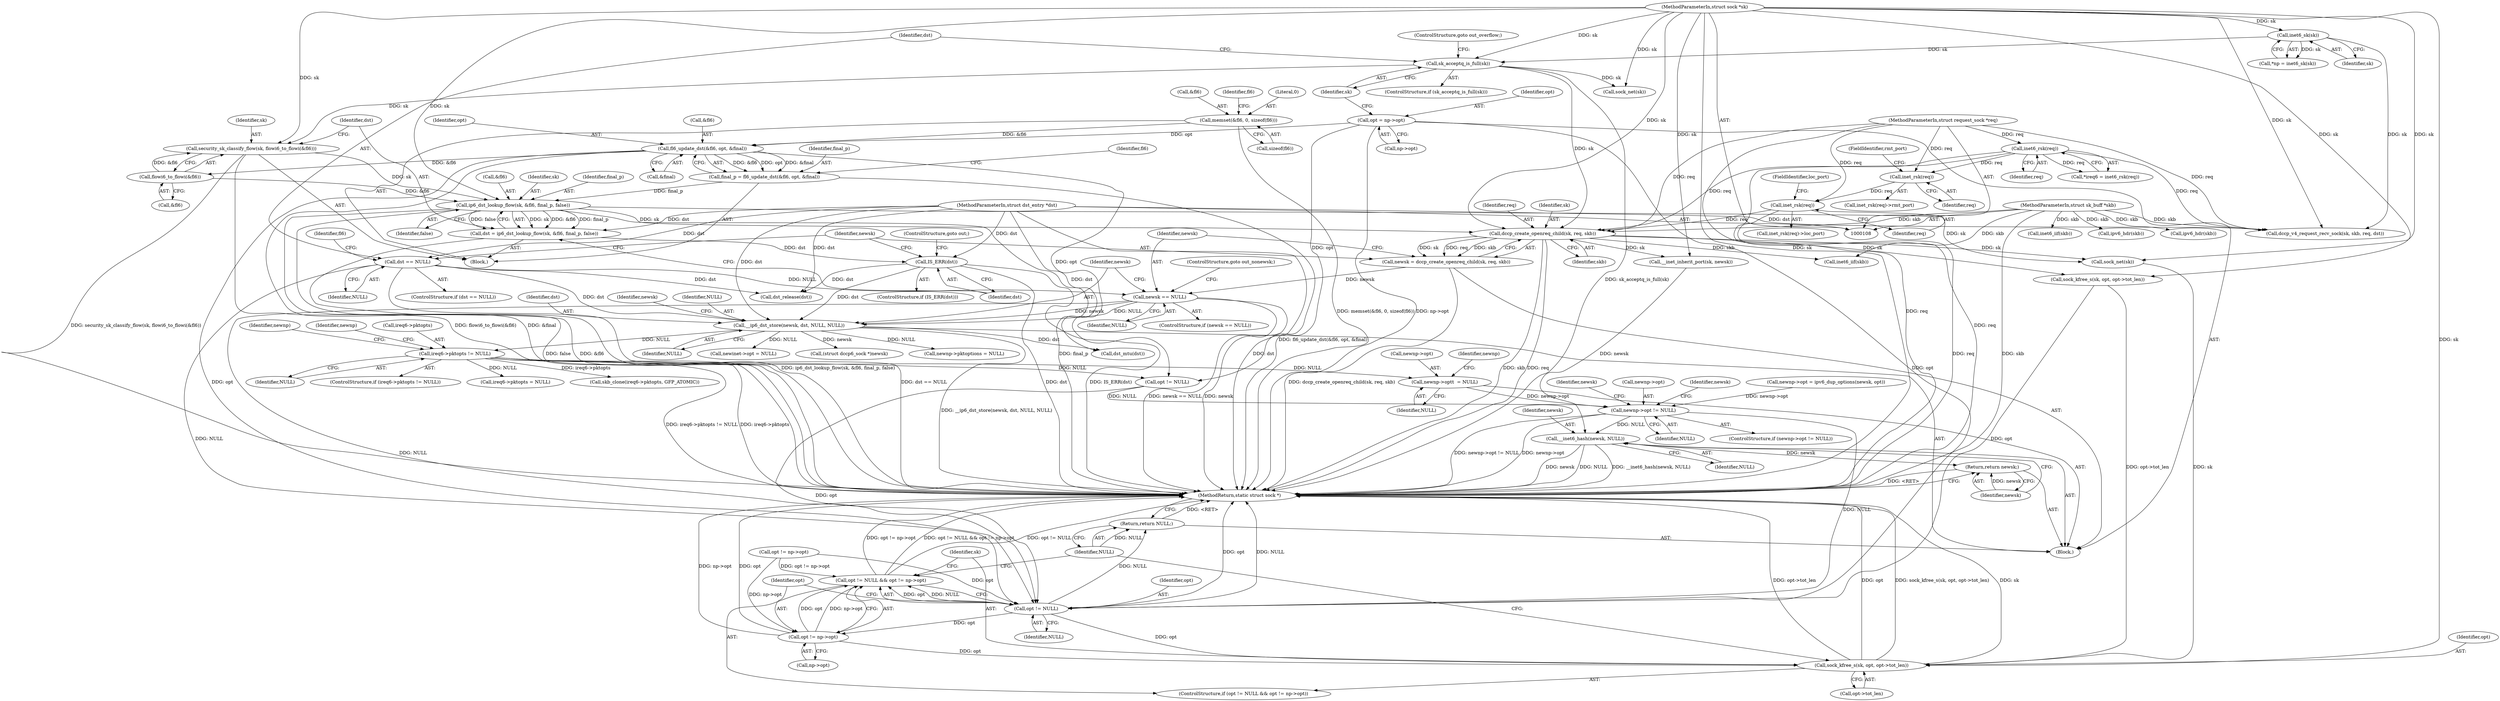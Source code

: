 digraph "0_linux_f6d8bd051c391c1c0458a30b2a7abcd939329259_1@pointer" {
"1000484" [label="(Call,newnp->opt\t  = NULL)"];
"1000451" [label="(Call,ireq6->pktopts != NULL)"];
"1000350" [label="(Call,__ip6_dst_store(newsk, dst, NULL, NULL))"];
"1000346" [label="(Call,newsk == NULL)"];
"1000339" [label="(Call,newsk = dccp_create_openreq_child(sk, req, skb))"];
"1000341" [label="(Call,dccp_create_openreq_child(sk, req, skb))"];
"1000251" [label="(Call,sk_acceptq_is_full(sk))"];
"1000123" [label="(Call,inet6_sk(sk))"];
"1000109" [label="(MethodParameterIn,struct sock *sk)"];
"1000329" [label="(Call,ip6_dst_lookup_flow(sk, &fl6, final_p, false))"];
"1000322" [label="(Call,security_sk_classify_flow(sk, flowi6_to_flowi(&fl6)))"];
"1000324" [label="(Call,flowi6_to_flowi(&fl6))"];
"1000284" [label="(Call,fl6_update_dst(&fl6, opt, &final))"];
"1000262" [label="(Call,memset(&fl6, 0, sizeof(fl6)))"];
"1000245" [label="(Call,opt = np->opt)"];
"1000282" [label="(Call,final_p = fl6_update_dst(&fl6, opt, &final))"];
"1000117" [label="(Call,inet6_rsk(req))"];
"1000111" [label="(MethodParameterIn,struct request_sock *req)"];
"1000319" [label="(Call,inet_rsk(req))"];
"1000311" [label="(Call,inet_rsk(req))"];
"1000110" [label="(MethodParameterIn,struct sk_buff *skb)"];
"1000255" [label="(Call,dst == NULL)"];
"1000112" [label="(MethodParameterIn,struct dst_entry *dst)"];
"1000336" [label="(Call,IS_ERR(dst))"];
"1000327" [label="(Call,dst = ip6_dst_lookup_flow(sk, &fl6, final_p, false))"];
"1000534" [label="(Call,newnp->opt != NULL)"];
"1000583" [label="(Call,__inet6_hash(newsk, NULL))"];
"1000586" [label="(Return,return newsk;)"];
"1000603" [label="(Call,opt != NULL)"];
"1000602" [label="(Call,opt != NULL && opt != np->opt)"];
"1000606" [label="(Call,opt != np->opt)"];
"1000611" [label="(Call,sock_kfree_s(sk, opt, opt->tot_len))"];
"1000617" [label="(Return,return NULL;)"];
"1000335" [label="(ControlStructure,if (IS_ERR(dst)))"];
"1000504" [label="(Call,opt != NULL)"];
"1000257" [label="(Identifier,NULL)"];
"1000284" [label="(Call,fl6_update_dst(&fl6, opt, &final))"];
"1000343" [label="(Identifier,req)"];
"1000612" [label="(Identifier,sk)"];
"1000533" [label="(ControlStructure,if (newnp->opt != NULL))"];
"1000255" [label="(Call,dst == NULL)"];
"1000323" [label="(Identifier,sk)"];
"1000337" [label="(Identifier,dst)"];
"1000347" [label="(Identifier,newsk)"];
"1000265" [label="(Literal,0)"];
"1000350" [label="(Call,__ip6_dst_store(newsk, dst, NULL, NULL))"];
"1000319" [label="(Call,inet_rsk(req))"];
"1000340" [label="(Identifier,newsk)"];
"1000263" [label="(Call,&fl6)"];
"1000256" [label="(Identifier,dst)"];
"1000445" [label="(Call,newnp->pktoptions = NULL)"];
"1000619" [label="(MethodReturn,static struct sock *)"];
"1000613" [label="(Identifier,opt)"];
"1000451" [label="(Call,ireq6->pktopts != NULL)"];
"1000121" [label="(Call,*np = inet6_sk(sk))"];
"1000266" [label="(Call,sizeof(fl6))"];
"1000603" [label="(Call,opt != NULL)"];
"1000491" [label="(Identifier,newnp)"];
"1000313" [label="(FieldIdentifier,rmt_port)"];
"1000429" [label="(Call,newinet->opt = NULL)"];
"1000285" [label="(Call,&fl6)"];
"1000139" [label="(Call,dccp_v4_request_recv_sock(sk, skb, req, dst))"];
"1000542" [label="(Identifier,newsk)"];
"1000521" [label="(Call,sock_kfree_s(sk, opt, opt->tot_len))"];
"1000485" [label="(Call,newnp->opt)"];
"1000227" [label="(Call,inet6_iif(skb))"];
"1000311" [label="(Call,inet_rsk(req))"];
"1000590" [label="(Call,sock_net(sk))"];
"1000461" [label="(Call,skb_clone(ireq6->pktopts, GFP_ATOMIC))"];
"1000258" [label="(Block,)"];
"1000270" [label="(Identifier,fl6)"];
"1000251" [label="(Call,sk_acceptq_is_full(sk))"];
"1000583" [label="(Call,__inet6_hash(newsk, NULL))"];
"1000328" [label="(Identifier,dst)"];
"1000354" [label="(Identifier,NULL)"];
"1000617" [label="(Return,return NULL;)"];
"1000336" [label="(Call,IS_ERR(dst))"];
"1000293" [label="(Identifier,fl6)"];
"1000334" [label="(Identifier,false)"];
"1000601" [label="(ControlStructure,if (opt != NULL && opt != np->opt))"];
"1000584" [label="(Identifier,newsk)"];
"1000486" [label="(Identifier,newnp)"];
"1000346" [label="(Call,newsk == NULL)"];
"1000606" [label="(Call,opt != np->opt)"];
"1000345" [label="(ControlStructure,if (newsk == NULL))"];
"1000333" [label="(Identifier,final_p)"];
"1000124" [label="(Identifier,sk)"];
"1000459" [label="(Identifier,newnp)"];
"1000264" [label="(Identifier,fl6)"];
"1000325" [label="(Call,&fl6)"];
"1000320" [label="(Identifier,req)"];
"1000283" [label="(Identifier,final_p)"];
"1000352" [label="(Identifier,dst)"];
"1000338" [label="(ControlStructure,goto out;)"];
"1000331" [label="(Call,&fl6)"];
"1000329" [label="(Call,ip6_dst_lookup_flow(sk, &fl6, final_p, false))"];
"1000594" [label="(Call,dst_release(dst))"];
"1000605" [label="(Identifier,NULL)"];
"1000585" [label="(Identifier,NULL)"];
"1000247" [label="(Call,np->opt)"];
"1000327" [label="(Call,dst = ip6_dst_lookup_flow(sk, &fl6, final_p, false))"];
"1000246" [label="(Identifier,opt)"];
"1000493" [label="(Call,inet6_iif(skb))"];
"1000488" [label="(Identifier,NULL)"];
"1000253" [label="(ControlStructure,goto out_overflow;)"];
"1000538" [label="(Identifier,NULL)"];
"1000234" [label="(Call,ipv6_hdr(skb))"];
"1000614" [label="(Call,opt->tot_len)"];
"1000342" [label="(Identifier,sk)"];
"1000534" [label="(Call,newnp->opt != NULL)"];
"1000611" [label="(Call,sock_kfree_s(sk, opt, opt->tot_len))"];
"1000351" [label="(Identifier,newsk)"];
"1000339" [label="(Call,newsk = dccp_create_openreq_child(sk, req, skb))"];
"1000557" [label="(Call,dst_mtu(dst))"];
"1000250" [label="(ControlStructure,if (sk_acceptq_is_full(sk)))"];
"1000310" [label="(Call,inet_rsk(req)->rmt_port)"];
"1000312" [label="(Identifier,req)"];
"1000330" [label="(Identifier,sk)"];
"1000109" [label="(MethodParameterIn,struct sock *sk)"];
"1000110" [label="(MethodParameterIn,struct sk_buff *skb)"];
"1000607" [label="(Identifier,opt)"];
"1000113" [label="(Block,)"];
"1000117" [label="(Call,inet6_rsk(req))"];
"1000288" [label="(Call,&final)"];
"1000484" [label="(Call,newnp->opt\t  = NULL)"];
"1000318" [label="(Call,inet_rsk(req)->loc_port)"];
"1000508" [label="(Call,newnp->opt = ipv6_dup_options(newsk, opt))"];
"1000455" [label="(Identifier,NULL)"];
"1000341" [label="(Call,dccp_create_openreq_child(sk, req, skb))"];
"1000450" [label="(ControlStructure,if (ireq6->pktopts != NULL))"];
"1000115" [label="(Call,*ireq6 = inet6_rsk(req))"];
"1000321" [label="(FieldIdentifier,loc_port)"];
"1000598" [label="(Call,sock_net(sk))"];
"1000282" [label="(Call,final_p = fl6_update_dst(&fl6, opt, &final))"];
"1000587" [label="(Identifier,newsk)"];
"1000349" [label="(ControlStructure,goto out_nonewsk;)"];
"1000575" [label="(Call,__inet_inherit_port(sk, newsk))"];
"1000322" [label="(Call,security_sk_classify_flow(sk, flowi6_to_flowi(&fl6)))"];
"1000556" [label="(Identifier,newsk)"];
"1000348" [label="(Identifier,NULL)"];
"1000535" [label="(Call,newnp->opt)"];
"1000254" [label="(ControlStructure,if (dst == NULL))"];
"1000262" [label="(Call,memset(&fl6, 0, sizeof(fl6)))"];
"1000357" [label="(Identifier,newsk)"];
"1000618" [label="(Identifier,NULL)"];
"1000586" [label="(Return,return newsk;)"];
"1000245" [label="(Call,opt = np->opt)"];
"1000123" [label="(Call,inet6_sk(sk))"];
"1000516" [label="(Call,opt != np->opt)"];
"1000353" [label="(Identifier,NULL)"];
"1000112" [label="(MethodParameterIn,struct dst_entry *dst)"];
"1000287" [label="(Identifier,opt)"];
"1000470" [label="(Call,ireq6->pktopts = NULL)"];
"1000371" [label="(Call,(struct dccp6_sock *)newsk)"];
"1000602" [label="(Call,opt != NULL && opt != np->opt)"];
"1000344" [label="(Identifier,skb)"];
"1000452" [label="(Call,ireq6->pktopts)"];
"1000252" [label="(Identifier,sk)"];
"1000324" [label="(Call,flowi6_to_flowi(&fl6))"];
"1000604" [label="(Identifier,opt)"];
"1000111" [label="(MethodParameterIn,struct request_sock *req)"];
"1000500" [label="(Call,ipv6_hdr(skb))"];
"1000118" [label="(Identifier,req)"];
"1000608" [label="(Call,np->opt)"];
"1000484" -> "1000113"  [label="AST: "];
"1000484" -> "1000488"  [label="CFG: "];
"1000485" -> "1000484"  [label="AST: "];
"1000488" -> "1000484"  [label="AST: "];
"1000491" -> "1000484"  [label="CFG: "];
"1000451" -> "1000484"  [label="DDG: NULL"];
"1000484" -> "1000534"  [label="DDG: newnp->opt"];
"1000451" -> "1000450"  [label="AST: "];
"1000451" -> "1000455"  [label="CFG: "];
"1000452" -> "1000451"  [label="AST: "];
"1000455" -> "1000451"  [label="AST: "];
"1000459" -> "1000451"  [label="CFG: "];
"1000486" -> "1000451"  [label="CFG: "];
"1000451" -> "1000619"  [label="DDG: ireq6->pktopts"];
"1000451" -> "1000619"  [label="DDG: ireq6->pktopts != NULL"];
"1000350" -> "1000451"  [label="DDG: NULL"];
"1000451" -> "1000461"  [label="DDG: ireq6->pktopts"];
"1000451" -> "1000470"  [label="DDG: NULL"];
"1000451" -> "1000504"  [label="DDG: NULL"];
"1000350" -> "1000113"  [label="AST: "];
"1000350" -> "1000354"  [label="CFG: "];
"1000351" -> "1000350"  [label="AST: "];
"1000352" -> "1000350"  [label="AST: "];
"1000353" -> "1000350"  [label="AST: "];
"1000354" -> "1000350"  [label="AST: "];
"1000357" -> "1000350"  [label="CFG: "];
"1000350" -> "1000619"  [label="DDG: __ip6_dst_store(newsk, dst, NULL, NULL)"];
"1000346" -> "1000350"  [label="DDG: newsk"];
"1000346" -> "1000350"  [label="DDG: NULL"];
"1000255" -> "1000350"  [label="DDG: dst"];
"1000336" -> "1000350"  [label="DDG: dst"];
"1000112" -> "1000350"  [label="DDG: dst"];
"1000350" -> "1000371"  [label="DDG: newsk"];
"1000350" -> "1000429"  [label="DDG: NULL"];
"1000350" -> "1000445"  [label="DDG: NULL"];
"1000350" -> "1000557"  [label="DDG: dst"];
"1000346" -> "1000345"  [label="AST: "];
"1000346" -> "1000348"  [label="CFG: "];
"1000347" -> "1000346"  [label="AST: "];
"1000348" -> "1000346"  [label="AST: "];
"1000349" -> "1000346"  [label="CFG: "];
"1000351" -> "1000346"  [label="CFG: "];
"1000346" -> "1000619"  [label="DDG: newsk"];
"1000346" -> "1000619"  [label="DDG: newsk == NULL"];
"1000339" -> "1000346"  [label="DDG: newsk"];
"1000255" -> "1000346"  [label="DDG: NULL"];
"1000346" -> "1000603"  [label="DDG: NULL"];
"1000339" -> "1000113"  [label="AST: "];
"1000339" -> "1000341"  [label="CFG: "];
"1000340" -> "1000339"  [label="AST: "];
"1000341" -> "1000339"  [label="AST: "];
"1000347" -> "1000339"  [label="CFG: "];
"1000339" -> "1000619"  [label="DDG: dccp_create_openreq_child(sk, req, skb)"];
"1000341" -> "1000339"  [label="DDG: sk"];
"1000341" -> "1000339"  [label="DDG: req"];
"1000341" -> "1000339"  [label="DDG: skb"];
"1000341" -> "1000344"  [label="CFG: "];
"1000342" -> "1000341"  [label="AST: "];
"1000343" -> "1000341"  [label="AST: "];
"1000344" -> "1000341"  [label="AST: "];
"1000341" -> "1000619"  [label="DDG: skb"];
"1000341" -> "1000619"  [label="DDG: req"];
"1000251" -> "1000341"  [label="DDG: sk"];
"1000329" -> "1000341"  [label="DDG: sk"];
"1000109" -> "1000341"  [label="DDG: sk"];
"1000117" -> "1000341"  [label="DDG: req"];
"1000319" -> "1000341"  [label="DDG: req"];
"1000111" -> "1000341"  [label="DDG: req"];
"1000110" -> "1000341"  [label="DDG: skb"];
"1000341" -> "1000493"  [label="DDG: skb"];
"1000341" -> "1000521"  [label="DDG: sk"];
"1000341" -> "1000575"  [label="DDG: sk"];
"1000341" -> "1000598"  [label="DDG: sk"];
"1000251" -> "1000250"  [label="AST: "];
"1000251" -> "1000252"  [label="CFG: "];
"1000252" -> "1000251"  [label="AST: "];
"1000253" -> "1000251"  [label="CFG: "];
"1000256" -> "1000251"  [label="CFG: "];
"1000251" -> "1000619"  [label="DDG: sk_acceptq_is_full(sk)"];
"1000123" -> "1000251"  [label="DDG: sk"];
"1000109" -> "1000251"  [label="DDG: sk"];
"1000251" -> "1000322"  [label="DDG: sk"];
"1000251" -> "1000590"  [label="DDG: sk"];
"1000123" -> "1000121"  [label="AST: "];
"1000123" -> "1000124"  [label="CFG: "];
"1000124" -> "1000123"  [label="AST: "];
"1000121" -> "1000123"  [label="CFG: "];
"1000123" -> "1000121"  [label="DDG: sk"];
"1000109" -> "1000123"  [label="DDG: sk"];
"1000123" -> "1000139"  [label="DDG: sk"];
"1000109" -> "1000108"  [label="AST: "];
"1000109" -> "1000619"  [label="DDG: sk"];
"1000109" -> "1000139"  [label="DDG: sk"];
"1000109" -> "1000322"  [label="DDG: sk"];
"1000109" -> "1000329"  [label="DDG: sk"];
"1000109" -> "1000521"  [label="DDG: sk"];
"1000109" -> "1000575"  [label="DDG: sk"];
"1000109" -> "1000590"  [label="DDG: sk"];
"1000109" -> "1000598"  [label="DDG: sk"];
"1000109" -> "1000611"  [label="DDG: sk"];
"1000329" -> "1000327"  [label="AST: "];
"1000329" -> "1000334"  [label="CFG: "];
"1000330" -> "1000329"  [label="AST: "];
"1000331" -> "1000329"  [label="AST: "];
"1000333" -> "1000329"  [label="AST: "];
"1000334" -> "1000329"  [label="AST: "];
"1000327" -> "1000329"  [label="CFG: "];
"1000329" -> "1000619"  [label="DDG: false"];
"1000329" -> "1000619"  [label="DDG: &fl6"];
"1000329" -> "1000619"  [label="DDG: final_p"];
"1000329" -> "1000327"  [label="DDG: sk"];
"1000329" -> "1000327"  [label="DDG: &fl6"];
"1000329" -> "1000327"  [label="DDG: final_p"];
"1000329" -> "1000327"  [label="DDG: false"];
"1000322" -> "1000329"  [label="DDG: sk"];
"1000324" -> "1000329"  [label="DDG: &fl6"];
"1000282" -> "1000329"  [label="DDG: final_p"];
"1000329" -> "1000598"  [label="DDG: sk"];
"1000322" -> "1000258"  [label="AST: "];
"1000322" -> "1000324"  [label="CFG: "];
"1000323" -> "1000322"  [label="AST: "];
"1000324" -> "1000322"  [label="AST: "];
"1000328" -> "1000322"  [label="CFG: "];
"1000322" -> "1000619"  [label="DDG: flowi6_to_flowi(&fl6)"];
"1000322" -> "1000619"  [label="DDG: security_sk_classify_flow(sk, flowi6_to_flowi(&fl6))"];
"1000324" -> "1000322"  [label="DDG: &fl6"];
"1000324" -> "1000325"  [label="CFG: "];
"1000325" -> "1000324"  [label="AST: "];
"1000284" -> "1000324"  [label="DDG: &fl6"];
"1000284" -> "1000282"  [label="AST: "];
"1000284" -> "1000288"  [label="CFG: "];
"1000285" -> "1000284"  [label="AST: "];
"1000287" -> "1000284"  [label="AST: "];
"1000288" -> "1000284"  [label="AST: "];
"1000282" -> "1000284"  [label="CFG: "];
"1000284" -> "1000619"  [label="DDG: &final"];
"1000284" -> "1000282"  [label="DDG: &fl6"];
"1000284" -> "1000282"  [label="DDG: opt"];
"1000284" -> "1000282"  [label="DDG: &final"];
"1000262" -> "1000284"  [label="DDG: &fl6"];
"1000245" -> "1000284"  [label="DDG: opt"];
"1000284" -> "1000504"  [label="DDG: opt"];
"1000284" -> "1000603"  [label="DDG: opt"];
"1000262" -> "1000258"  [label="AST: "];
"1000262" -> "1000266"  [label="CFG: "];
"1000263" -> "1000262"  [label="AST: "];
"1000265" -> "1000262"  [label="AST: "];
"1000266" -> "1000262"  [label="AST: "];
"1000270" -> "1000262"  [label="CFG: "];
"1000262" -> "1000619"  [label="DDG: memset(&fl6, 0, sizeof(fl6))"];
"1000245" -> "1000113"  [label="AST: "];
"1000245" -> "1000247"  [label="CFG: "];
"1000246" -> "1000245"  [label="AST: "];
"1000247" -> "1000245"  [label="AST: "];
"1000252" -> "1000245"  [label="CFG: "];
"1000245" -> "1000619"  [label="DDG: np->opt"];
"1000245" -> "1000504"  [label="DDG: opt"];
"1000245" -> "1000603"  [label="DDG: opt"];
"1000282" -> "1000258"  [label="AST: "];
"1000283" -> "1000282"  [label="AST: "];
"1000293" -> "1000282"  [label="CFG: "];
"1000282" -> "1000619"  [label="DDG: fl6_update_dst(&fl6, opt, &final)"];
"1000117" -> "1000115"  [label="AST: "];
"1000117" -> "1000118"  [label="CFG: "];
"1000118" -> "1000117"  [label="AST: "];
"1000115" -> "1000117"  [label="CFG: "];
"1000117" -> "1000619"  [label="DDG: req"];
"1000117" -> "1000115"  [label="DDG: req"];
"1000111" -> "1000117"  [label="DDG: req"];
"1000117" -> "1000139"  [label="DDG: req"];
"1000117" -> "1000311"  [label="DDG: req"];
"1000111" -> "1000108"  [label="AST: "];
"1000111" -> "1000619"  [label="DDG: req"];
"1000111" -> "1000139"  [label="DDG: req"];
"1000111" -> "1000311"  [label="DDG: req"];
"1000111" -> "1000319"  [label="DDG: req"];
"1000319" -> "1000318"  [label="AST: "];
"1000319" -> "1000320"  [label="CFG: "];
"1000320" -> "1000319"  [label="AST: "];
"1000321" -> "1000319"  [label="CFG: "];
"1000319" -> "1000619"  [label="DDG: req"];
"1000311" -> "1000319"  [label="DDG: req"];
"1000311" -> "1000310"  [label="AST: "];
"1000311" -> "1000312"  [label="CFG: "];
"1000312" -> "1000311"  [label="AST: "];
"1000313" -> "1000311"  [label="CFG: "];
"1000110" -> "1000108"  [label="AST: "];
"1000110" -> "1000619"  [label="DDG: skb"];
"1000110" -> "1000139"  [label="DDG: skb"];
"1000110" -> "1000227"  [label="DDG: skb"];
"1000110" -> "1000234"  [label="DDG: skb"];
"1000110" -> "1000493"  [label="DDG: skb"];
"1000110" -> "1000500"  [label="DDG: skb"];
"1000255" -> "1000254"  [label="AST: "];
"1000255" -> "1000257"  [label="CFG: "];
"1000256" -> "1000255"  [label="AST: "];
"1000257" -> "1000255"  [label="AST: "];
"1000264" -> "1000255"  [label="CFG: "];
"1000340" -> "1000255"  [label="CFG: "];
"1000255" -> "1000619"  [label="DDG: dst == NULL"];
"1000112" -> "1000255"  [label="DDG: dst"];
"1000255" -> "1000594"  [label="DDG: dst"];
"1000255" -> "1000603"  [label="DDG: NULL"];
"1000112" -> "1000108"  [label="AST: "];
"1000112" -> "1000619"  [label="DDG: dst"];
"1000112" -> "1000139"  [label="DDG: dst"];
"1000112" -> "1000327"  [label="DDG: dst"];
"1000112" -> "1000336"  [label="DDG: dst"];
"1000112" -> "1000557"  [label="DDG: dst"];
"1000112" -> "1000594"  [label="DDG: dst"];
"1000336" -> "1000335"  [label="AST: "];
"1000336" -> "1000337"  [label="CFG: "];
"1000337" -> "1000336"  [label="AST: "];
"1000338" -> "1000336"  [label="CFG: "];
"1000340" -> "1000336"  [label="CFG: "];
"1000336" -> "1000619"  [label="DDG: IS_ERR(dst)"];
"1000336" -> "1000619"  [label="DDG: dst"];
"1000327" -> "1000336"  [label="DDG: dst"];
"1000336" -> "1000594"  [label="DDG: dst"];
"1000327" -> "1000258"  [label="AST: "];
"1000328" -> "1000327"  [label="AST: "];
"1000337" -> "1000327"  [label="CFG: "];
"1000327" -> "1000619"  [label="DDG: ip6_dst_lookup_flow(sk, &fl6, final_p, false)"];
"1000534" -> "1000533"  [label="AST: "];
"1000534" -> "1000538"  [label="CFG: "];
"1000535" -> "1000534"  [label="AST: "];
"1000538" -> "1000534"  [label="AST: "];
"1000542" -> "1000534"  [label="CFG: "];
"1000556" -> "1000534"  [label="CFG: "];
"1000534" -> "1000619"  [label="DDG: newnp->opt != NULL"];
"1000534" -> "1000619"  [label="DDG: newnp->opt"];
"1000508" -> "1000534"  [label="DDG: newnp->opt"];
"1000504" -> "1000534"  [label="DDG: NULL"];
"1000534" -> "1000583"  [label="DDG: NULL"];
"1000534" -> "1000603"  [label="DDG: NULL"];
"1000583" -> "1000113"  [label="AST: "];
"1000583" -> "1000585"  [label="CFG: "];
"1000584" -> "1000583"  [label="AST: "];
"1000585" -> "1000583"  [label="AST: "];
"1000587" -> "1000583"  [label="CFG: "];
"1000583" -> "1000619"  [label="DDG: __inet6_hash(newsk, NULL)"];
"1000583" -> "1000619"  [label="DDG: newsk"];
"1000583" -> "1000619"  [label="DDG: NULL"];
"1000575" -> "1000583"  [label="DDG: newsk"];
"1000583" -> "1000586"  [label="DDG: newsk"];
"1000586" -> "1000113"  [label="AST: "];
"1000586" -> "1000587"  [label="CFG: "];
"1000587" -> "1000586"  [label="AST: "];
"1000619" -> "1000586"  [label="CFG: "];
"1000586" -> "1000619"  [label="DDG: <RET>"];
"1000587" -> "1000586"  [label="DDG: newsk"];
"1000603" -> "1000602"  [label="AST: "];
"1000603" -> "1000605"  [label="CFG: "];
"1000604" -> "1000603"  [label="AST: "];
"1000605" -> "1000603"  [label="AST: "];
"1000607" -> "1000603"  [label="CFG: "];
"1000602" -> "1000603"  [label="CFG: "];
"1000603" -> "1000619"  [label="DDG: opt"];
"1000603" -> "1000619"  [label="DDG: NULL"];
"1000603" -> "1000602"  [label="DDG: opt"];
"1000603" -> "1000602"  [label="DDG: NULL"];
"1000504" -> "1000603"  [label="DDG: opt"];
"1000521" -> "1000603"  [label="DDG: opt"];
"1000516" -> "1000603"  [label="DDG: opt"];
"1000603" -> "1000606"  [label="DDG: opt"];
"1000603" -> "1000611"  [label="DDG: opt"];
"1000603" -> "1000617"  [label="DDG: NULL"];
"1000602" -> "1000601"  [label="AST: "];
"1000602" -> "1000606"  [label="CFG: "];
"1000606" -> "1000602"  [label="AST: "];
"1000612" -> "1000602"  [label="CFG: "];
"1000618" -> "1000602"  [label="CFG: "];
"1000602" -> "1000619"  [label="DDG: opt != NULL && opt != np->opt"];
"1000602" -> "1000619"  [label="DDG: opt != NULL"];
"1000602" -> "1000619"  [label="DDG: opt != np->opt"];
"1000606" -> "1000602"  [label="DDG: opt"];
"1000606" -> "1000602"  [label="DDG: np->opt"];
"1000516" -> "1000602"  [label="DDG: opt != np->opt"];
"1000606" -> "1000608"  [label="CFG: "];
"1000607" -> "1000606"  [label="AST: "];
"1000608" -> "1000606"  [label="AST: "];
"1000606" -> "1000619"  [label="DDG: opt"];
"1000606" -> "1000619"  [label="DDG: np->opt"];
"1000516" -> "1000606"  [label="DDG: np->opt"];
"1000606" -> "1000611"  [label="DDG: opt"];
"1000611" -> "1000601"  [label="AST: "];
"1000611" -> "1000614"  [label="CFG: "];
"1000612" -> "1000611"  [label="AST: "];
"1000613" -> "1000611"  [label="AST: "];
"1000614" -> "1000611"  [label="AST: "];
"1000618" -> "1000611"  [label="CFG: "];
"1000611" -> "1000619"  [label="DDG: opt->tot_len"];
"1000611" -> "1000619"  [label="DDG: opt"];
"1000611" -> "1000619"  [label="DDG: sock_kfree_s(sk, opt, opt->tot_len)"];
"1000611" -> "1000619"  [label="DDG: sk"];
"1000598" -> "1000611"  [label="DDG: sk"];
"1000521" -> "1000611"  [label="DDG: opt->tot_len"];
"1000617" -> "1000113"  [label="AST: "];
"1000617" -> "1000618"  [label="CFG: "];
"1000618" -> "1000617"  [label="AST: "];
"1000619" -> "1000617"  [label="CFG: "];
"1000617" -> "1000619"  [label="DDG: <RET>"];
"1000618" -> "1000617"  [label="DDG: NULL"];
}
